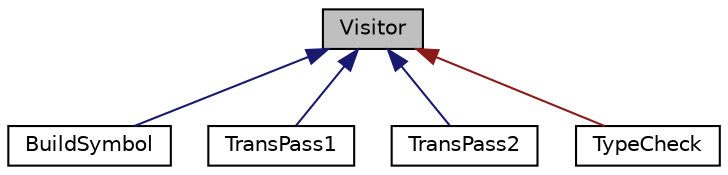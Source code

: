 digraph "Visitor"
{
 // LATEX_PDF_SIZE
  edge [fontname="Helvetica",fontsize="10",labelfontname="Helvetica",labelfontsize="10"];
  node [fontname="Helvetica",fontsize="10",shape=record];
  Node1 [label="Visitor",height=0.2,width=0.4,color="black", fillcolor="grey75", style="filled", fontcolor="black",tooltip="visitor"];
  Node1 -> Node2 [dir="back",color="midnightblue",fontsize="10",style="solid",fontname="Helvetica"];
  Node2 [label="BuildSymbol",height=0.2,width=0.4,color="black", fillcolor="white", style="filled",URL="$classBuildSymbol.html",tooltip=" "];
  Node1 -> Node3 [dir="back",color="midnightblue",fontsize="10",style="solid",fontname="Helvetica"];
  Node3 [label="TransPass1",height=0.2,width=0.4,color="black", fillcolor="white", style="filled",URL="$classTransPass1.html",tooltip=" "];
  Node1 -> Node4 [dir="back",color="midnightblue",fontsize="10",style="solid",fontname="Helvetica"];
  Node4 [label="TransPass2",height=0.2,width=0.4,color="black", fillcolor="white", style="filled",URL="$classTransPass2.html",tooltip=" "];
  Node1 -> Node5 [dir="back",color="firebrick4",fontsize="10",style="solid",fontname="Helvetica"];
  Node5 [label="TypeCheck",height=0.2,width=0.4,color="black", fillcolor="white", style="filled",URL="$classTypeCheck.html",tooltip=" "];
}
